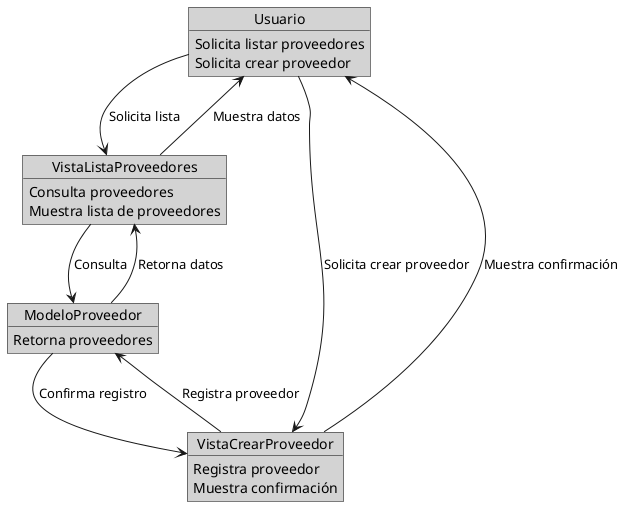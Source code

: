 @startuml
skinparam objectBorderColor Black
skinparam objectFontColor Black
skinparam objectBackgroundColor LightGray

object Usuario {
    Solicita listar proveedores
    Solicita crear proveedor
}

object VistaListaProveedores {
    Consulta proveedores
    Muestra lista de proveedores
}

object ModeloProveedor {
    Retorna proveedores
}

object VistaCrearProveedor {
    Registra proveedor
    Muestra confirmación
}

Usuario --> VistaListaProveedores : Solicita lista
VistaListaProveedores --> ModeloProveedor : Consulta
ModeloProveedor --> VistaListaProveedores : Retorna datos
VistaListaProveedores --> Usuario : Muestra datos

Usuario --> VistaCrearProveedor : Solicita crear proveedor
VistaCrearProveedor --> ModeloProveedor : Registra proveedor
ModeloProveedor --> VistaCrearProveedor : Confirma registro
VistaCrearProveedor --> Usuario : Muestra confirmación
@enduml
